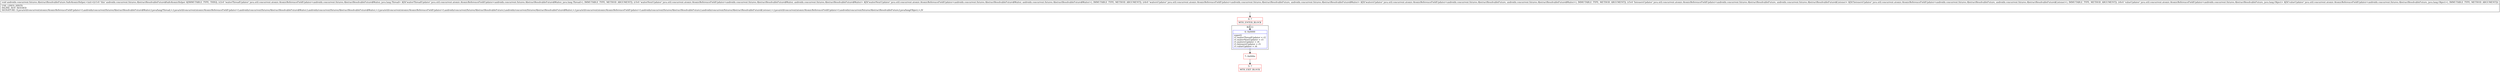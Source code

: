 digraph "CFG forandroidx.concurrent.futures.AbstractResolvableFuture.SafeAtomicHelper.\<init\>(Ljava\/util\/concurrent\/atomic\/AtomicReferenceFieldUpdater;Ljava\/util\/concurrent\/atomic\/AtomicReferenceFieldUpdater;Ljava\/util\/concurrent\/atomic\/AtomicReferenceFieldUpdater;Ljava\/util\/concurrent\/atomic\/AtomicReferenceFieldUpdater;Ljava\/util\/concurrent\/atomic\/AtomicReferenceFieldUpdater;)V" {
subgraph cluster_Region_2105056122 {
label = "R(1:1)";
node [shape=record,color=blue];
Node_6 [shape=record,label="{6\:\ 0x0000|super()\lr1.waiterThreadUpdater = r2\lr1.waiterNextUpdater = r3\lr1.waitersUpdater = r4\lr1.listenersUpdater = r5\lr1.valueUpdater = r6\l}"];
}
Node_4 [shape=record,color=red,label="{4\:\ ?|MTH_ENTER_BLOCK\l}"];
Node_7 [shape=record,color=red,label="{7\:\ 0x000e}"];
Node_5 [shape=record,color=red,label="{5\:\ ?|MTH_EXIT_BLOCK\l}"];
MethodNode[shape=record,label="{void androidx.concurrent.futures.AbstractResolvableFuture.SafeAtomicHelper.\<init\>((r1v0 'this' androidx.concurrent.futures.AbstractResolvableFuture$SafeAtomicHelper A[IMMUTABLE_TYPE, THIS]), (r2v0 'waiterThreadUpdater' java.util.concurrent.atomic.AtomicReferenceFieldUpdater\<androidx.concurrent.futures.AbstractResolvableFuture$Waiter, java.lang.Thread\> A[D('waiterThreadUpdater' java.util.concurrent.atomic.AtomicReferenceFieldUpdater\<androidx.concurrent.futures.AbstractResolvableFuture$Waiter, java.lang.Thread\>), IMMUTABLE_TYPE, METHOD_ARGUMENT]), (r3v0 'waiterNextUpdater' java.util.concurrent.atomic.AtomicReferenceFieldUpdater\<androidx.concurrent.futures.AbstractResolvableFuture$Waiter, androidx.concurrent.futures.AbstractResolvableFuture$Waiter\> A[D('waiterNextUpdater' java.util.concurrent.atomic.AtomicReferenceFieldUpdater\<androidx.concurrent.futures.AbstractResolvableFuture$Waiter, androidx.concurrent.futures.AbstractResolvableFuture$Waiter\>), IMMUTABLE_TYPE, METHOD_ARGUMENT]), (r4v0 'waitersUpdater' java.util.concurrent.atomic.AtomicReferenceFieldUpdater\<androidx.concurrent.futures.AbstractResolvableFuture, androidx.concurrent.futures.AbstractResolvableFuture$Waiter\> A[D('waitersUpdater' java.util.concurrent.atomic.AtomicReferenceFieldUpdater\<androidx.concurrent.futures.AbstractResolvableFuture, androidx.concurrent.futures.AbstractResolvableFuture$Waiter\>), IMMUTABLE_TYPE, METHOD_ARGUMENT]), (r5v0 'listenersUpdater' java.util.concurrent.atomic.AtomicReferenceFieldUpdater\<androidx.concurrent.futures.AbstractResolvableFuture, androidx.concurrent.futures.AbstractResolvableFuture$Listener\> A[D('listenersUpdater' java.util.concurrent.atomic.AtomicReferenceFieldUpdater\<androidx.concurrent.futures.AbstractResolvableFuture, androidx.concurrent.futures.AbstractResolvableFuture$Listener\>), IMMUTABLE_TYPE, METHOD_ARGUMENT]), (r6v0 'valueUpdater' java.util.concurrent.atomic.AtomicReferenceFieldUpdater\<androidx.concurrent.futures.AbstractResolvableFuture, java.lang.Object\> A[D('valueUpdater' java.util.concurrent.atomic.AtomicReferenceFieldUpdater\<androidx.concurrent.futures.AbstractResolvableFuture, java.lang.Object\>), IMMUTABLE_TYPE, METHOD_ARGUMENT]))  | USE_LINES_HINTS\lINLINE_NOT_NEEDED\lSIGNATURE: (Ljava\/util\/concurrent\/atomic\/AtomicReferenceFieldUpdater\<Landroidx\/concurrent\/futures\/AbstractResolvableFuture$Waiter;Ljava\/lang\/Thread;\>;Ljava\/util\/concurrent\/atomic\/AtomicReferenceFieldUpdater\<Landroidx\/concurrent\/futures\/AbstractResolvableFuture$Waiter;Landroidx\/concurrent\/futures\/AbstractResolvableFuture$Waiter;\>;Ljava\/util\/concurrent\/atomic\/AtomicReferenceFieldUpdater\<Landroidx\/concurrent\/futures\/AbstractResolvableFuture;Landroidx\/concurrent\/futures\/AbstractResolvableFuture$Waiter;\>;Ljava\/util\/concurrent\/atomic\/AtomicReferenceFieldUpdater\<Landroidx\/concurrent\/futures\/AbstractResolvableFuture;Landroidx\/concurrent\/futures\/AbstractResolvableFuture$Listener;\>;Ljava\/util\/concurrent\/atomic\/AtomicReferenceFieldUpdater\<Landroidx\/concurrent\/futures\/AbstractResolvableFuture;Ljava\/lang\/Object;\>;)V\l}"];
MethodNode -> Node_4;Node_6 -> Node_7;
Node_4 -> Node_6;
Node_7 -> Node_5;
}

